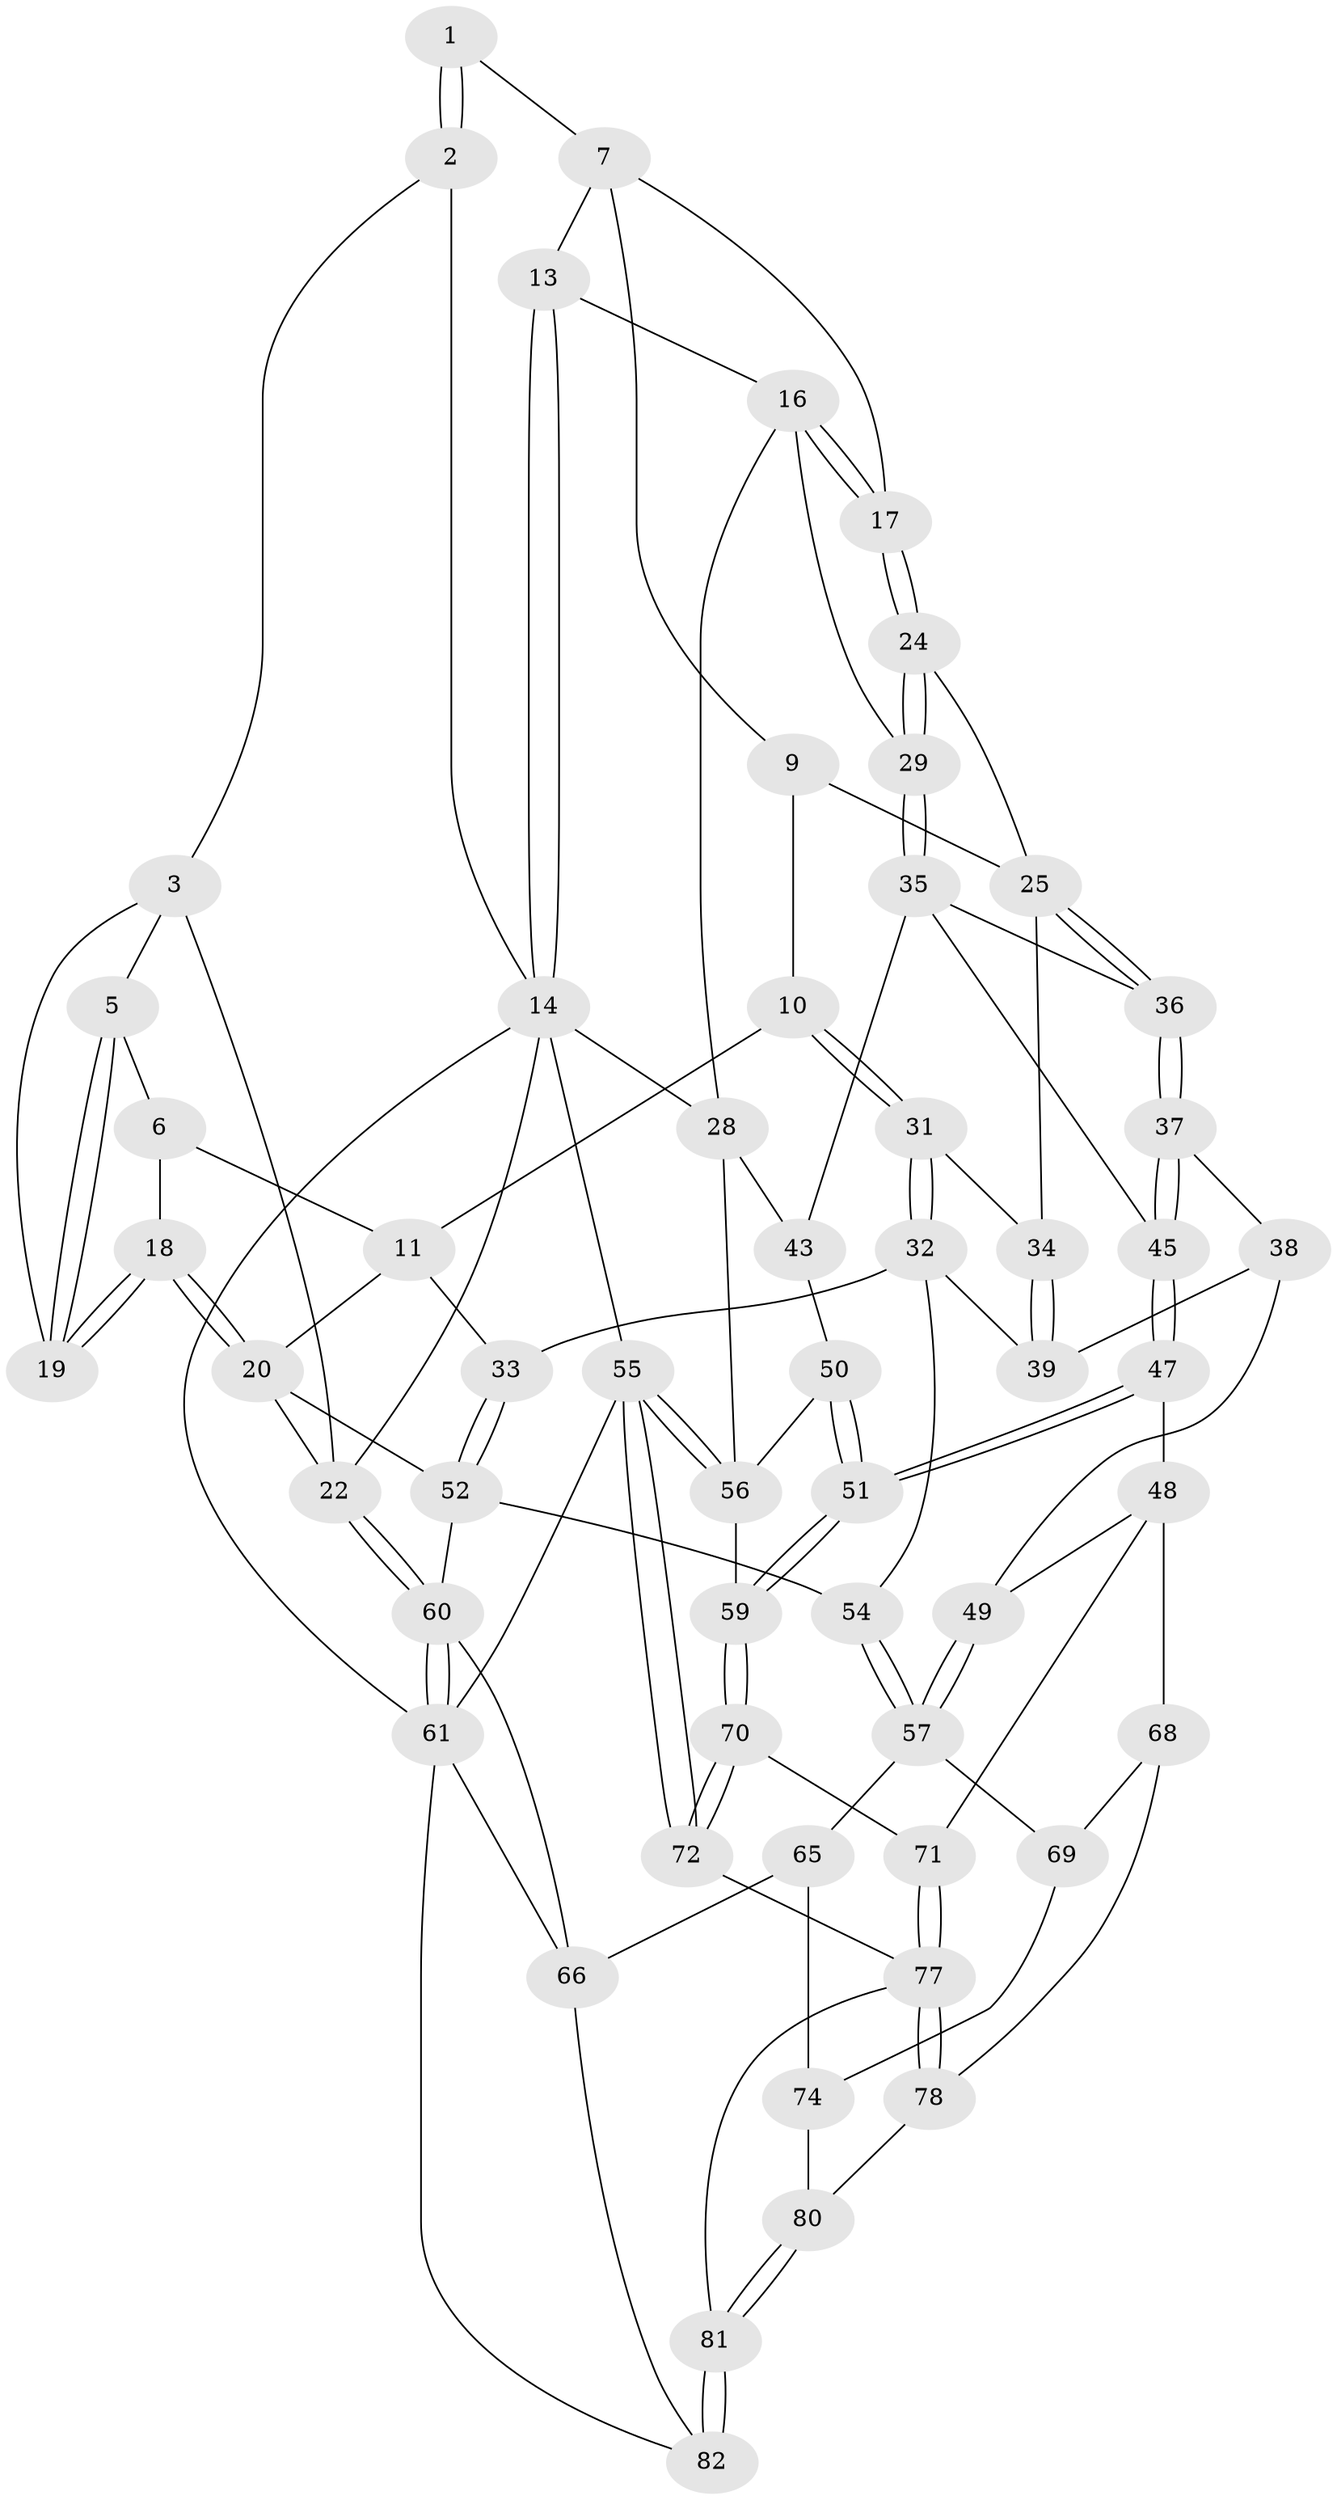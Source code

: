 // Generated by graph-tools (version 1.1) at 2025/24/03/03/25 07:24:33]
// undirected, 58 vertices, 130 edges
graph export_dot {
graph [start="1"]
  node [color=gray90,style=filled];
  1 [pos="+0.2467216977081391+0"];
  2 [pos="+0+0"];
  3 [pos="+0.07487958675426142+0.11301501020996364",super="+4"];
  5 [pos="+0.1645941253657141+0"];
  6 [pos="+0.2347139193426247+0",super="+12"];
  7 [pos="+0.4125475542169327+0",super="+8"];
  9 [pos="+0.4691845475671308+0.10369679305529875"];
  10 [pos="+0.3578729859794594+0.22632817655378135"];
  11 [pos="+0.274579108638785+0.19831489687145648",super="+30"];
  13 [pos="+0.5993632164237107+0"];
  14 [pos="+1+0",super="+15"];
  16 [pos="+0.6955077994001653+0.1321458895644518",super="+27"];
  17 [pos="+0.6622466405877631+0.16973532016625073"];
  18 [pos="+0.21950044510937702+0.19268612132527715"];
  19 [pos="+0.20407748210090504+0.17776400776431062"];
  20 [pos="+0+0.39570735689542863",super="+21"];
  22 [pos="+0+0.3980095249892202",super="+23"];
  24 [pos="+0.6701865017022957+0.22177206299026853"];
  25 [pos="+0.6106787798466606+0.31119643901718785",super="+26"];
  28 [pos="+1+0",super="+42"];
  29 [pos="+0.8225484173315701+0.3225450639508703"];
  31 [pos="+0.3743825661677434+0.3027000816732938"];
  32 [pos="+0.3299985379496081+0.3981368966908465",super="+41"];
  33 [pos="+0.2587872199350219+0.4352294787414054"];
  34 [pos="+0.5314478078174253+0.3442497610460581"];
  35 [pos="+0.8507369768457468+0.3542313544625834",super="+44"];
  36 [pos="+0.6604980053431254+0.40312144263206107"];
  37 [pos="+0.6576408394348943+0.466353326085092"];
  38 [pos="+0.6461223160897634+0.47278719040033457",super="+46"];
  39 [pos="+0.5277869038078336+0.39034570895196363",super="+40"];
  43 [pos="+0.9652798266960914+0.4055843302534603"];
  45 [pos="+0.7042704887434148+0.4858411842811149"];
  47 [pos="+0.7779564084929759+0.6549849956597144"];
  48 [pos="+0.6159306204273326+0.6688413367775092",super="+67"];
  49 [pos="+0.6081104892320048+0.6625317105550239"];
  50 [pos="+0.9258132782439074+0.47439185504159836"];
  51 [pos="+0.8009488079396823+0.6613924770840817"];
  52 [pos="+0.28022353927075394+0.6204038131574596",super="+53"];
  54 [pos="+0.356419569944426+0.645129615931582"];
  55 [pos="+1+1"];
  56 [pos="+1+0.7007400114873299",super="+58"];
  57 [pos="+0.39361124652425283+0.7038567659106124",super="+64"];
  59 [pos="+0.8180292997881998+0.6913080217655496"];
  60 [pos="+0+0.683263019488974",super="+63"];
  61 [pos="+0+1",super="+62"];
  65 [pos="+0.28400023750668973+0.8553688138851709"];
  66 [pos="+0.16550139488452562+0.8120618668249153",super="+79"];
  68 [pos="+0.5551349163153906+0.8267582641164146",super="+76"];
  69 [pos="+0.4113850717056801+0.7602531403580476",super="+73"];
  70 [pos="+0.8683262393032694+0.9258182905176092"];
  71 [pos="+0.6364439319393008+0.8595814076998741"];
  72 [pos="+1+1"];
  74 [pos="+0.3731125294316909+0.9278318150256549",super="+75"];
  77 [pos="+0.5580225831609121+1",super="+84"];
  78 [pos="+0.5099136144212203+0.9436700625285855"];
  80 [pos="+0.31879678823633606+1",super="+83"];
  81 [pos="+0.2952612134852292+1"];
  82 [pos="+0.20132015732706568+1"];
  1 -- 2;
  1 -- 2;
  1 -- 7;
  2 -- 3;
  2 -- 14;
  3 -- 22;
  3 -- 19;
  3 -- 5;
  5 -- 6;
  5 -- 19;
  5 -- 19;
  6 -- 18;
  6 -- 11;
  7 -- 13;
  7 -- 9;
  7 -- 17;
  9 -- 10;
  9 -- 25;
  10 -- 11;
  10 -- 31;
  10 -- 31;
  11 -- 33;
  11 -- 20;
  13 -- 14;
  13 -- 14;
  13 -- 16;
  14 -- 28;
  14 -- 55;
  14 -- 61;
  14 -- 22;
  16 -- 17;
  16 -- 17;
  16 -- 28;
  16 -- 29;
  17 -- 24;
  17 -- 24;
  18 -- 19;
  18 -- 19;
  18 -- 20;
  18 -- 20;
  20 -- 22;
  20 -- 52;
  22 -- 60;
  22 -- 60;
  24 -- 25;
  24 -- 29;
  24 -- 29;
  25 -- 36;
  25 -- 36;
  25 -- 34;
  28 -- 56;
  28 -- 43;
  29 -- 35;
  29 -- 35;
  31 -- 32;
  31 -- 32;
  31 -- 34;
  32 -- 33;
  32 -- 54;
  32 -- 39;
  33 -- 52;
  33 -- 52;
  34 -- 39;
  34 -- 39;
  35 -- 36;
  35 -- 43;
  35 -- 45;
  36 -- 37;
  36 -- 37;
  37 -- 38;
  37 -- 45;
  37 -- 45;
  38 -- 39 [weight=2];
  38 -- 49;
  43 -- 50;
  45 -- 47;
  45 -- 47;
  47 -- 48;
  47 -- 51;
  47 -- 51;
  48 -- 49;
  48 -- 68;
  48 -- 71;
  49 -- 57;
  49 -- 57;
  50 -- 51;
  50 -- 51;
  50 -- 56;
  51 -- 59;
  51 -- 59;
  52 -- 54;
  52 -- 60;
  54 -- 57;
  54 -- 57;
  55 -- 56;
  55 -- 56;
  55 -- 72;
  55 -- 72;
  55 -- 61;
  56 -- 59;
  57 -- 65;
  57 -- 69;
  59 -- 70;
  59 -- 70;
  60 -- 61;
  60 -- 61;
  60 -- 66;
  61 -- 82;
  61 -- 66;
  65 -- 66;
  65 -- 74;
  66 -- 82;
  68 -- 69 [weight=2];
  68 -- 78;
  69 -- 74;
  70 -- 71;
  70 -- 72;
  70 -- 72;
  71 -- 77;
  71 -- 77;
  72 -- 77;
  74 -- 80 [weight=2];
  77 -- 78;
  77 -- 78;
  77 -- 81;
  78 -- 80;
  80 -- 81;
  80 -- 81;
  81 -- 82;
  81 -- 82;
}
